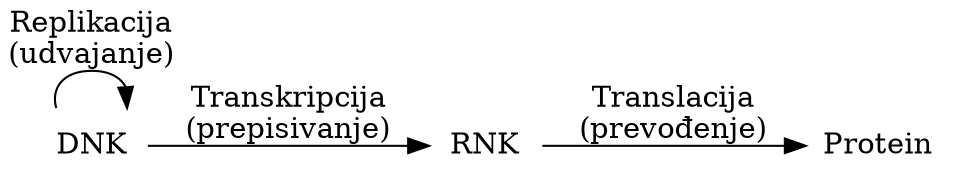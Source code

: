 digraph G {
    rankdir=LR;
    node [ shape=none]
    
    DNK;
    RNK;
    Protein;
    
    DNK -> DNK [label="Replikacija\n(udvajanje)"]
    DNK -> RNK [label="Transkripcija\n(prepisivanje)"];
    RNK -> Protein [label="Translacija\n(prevođenje)"];
}